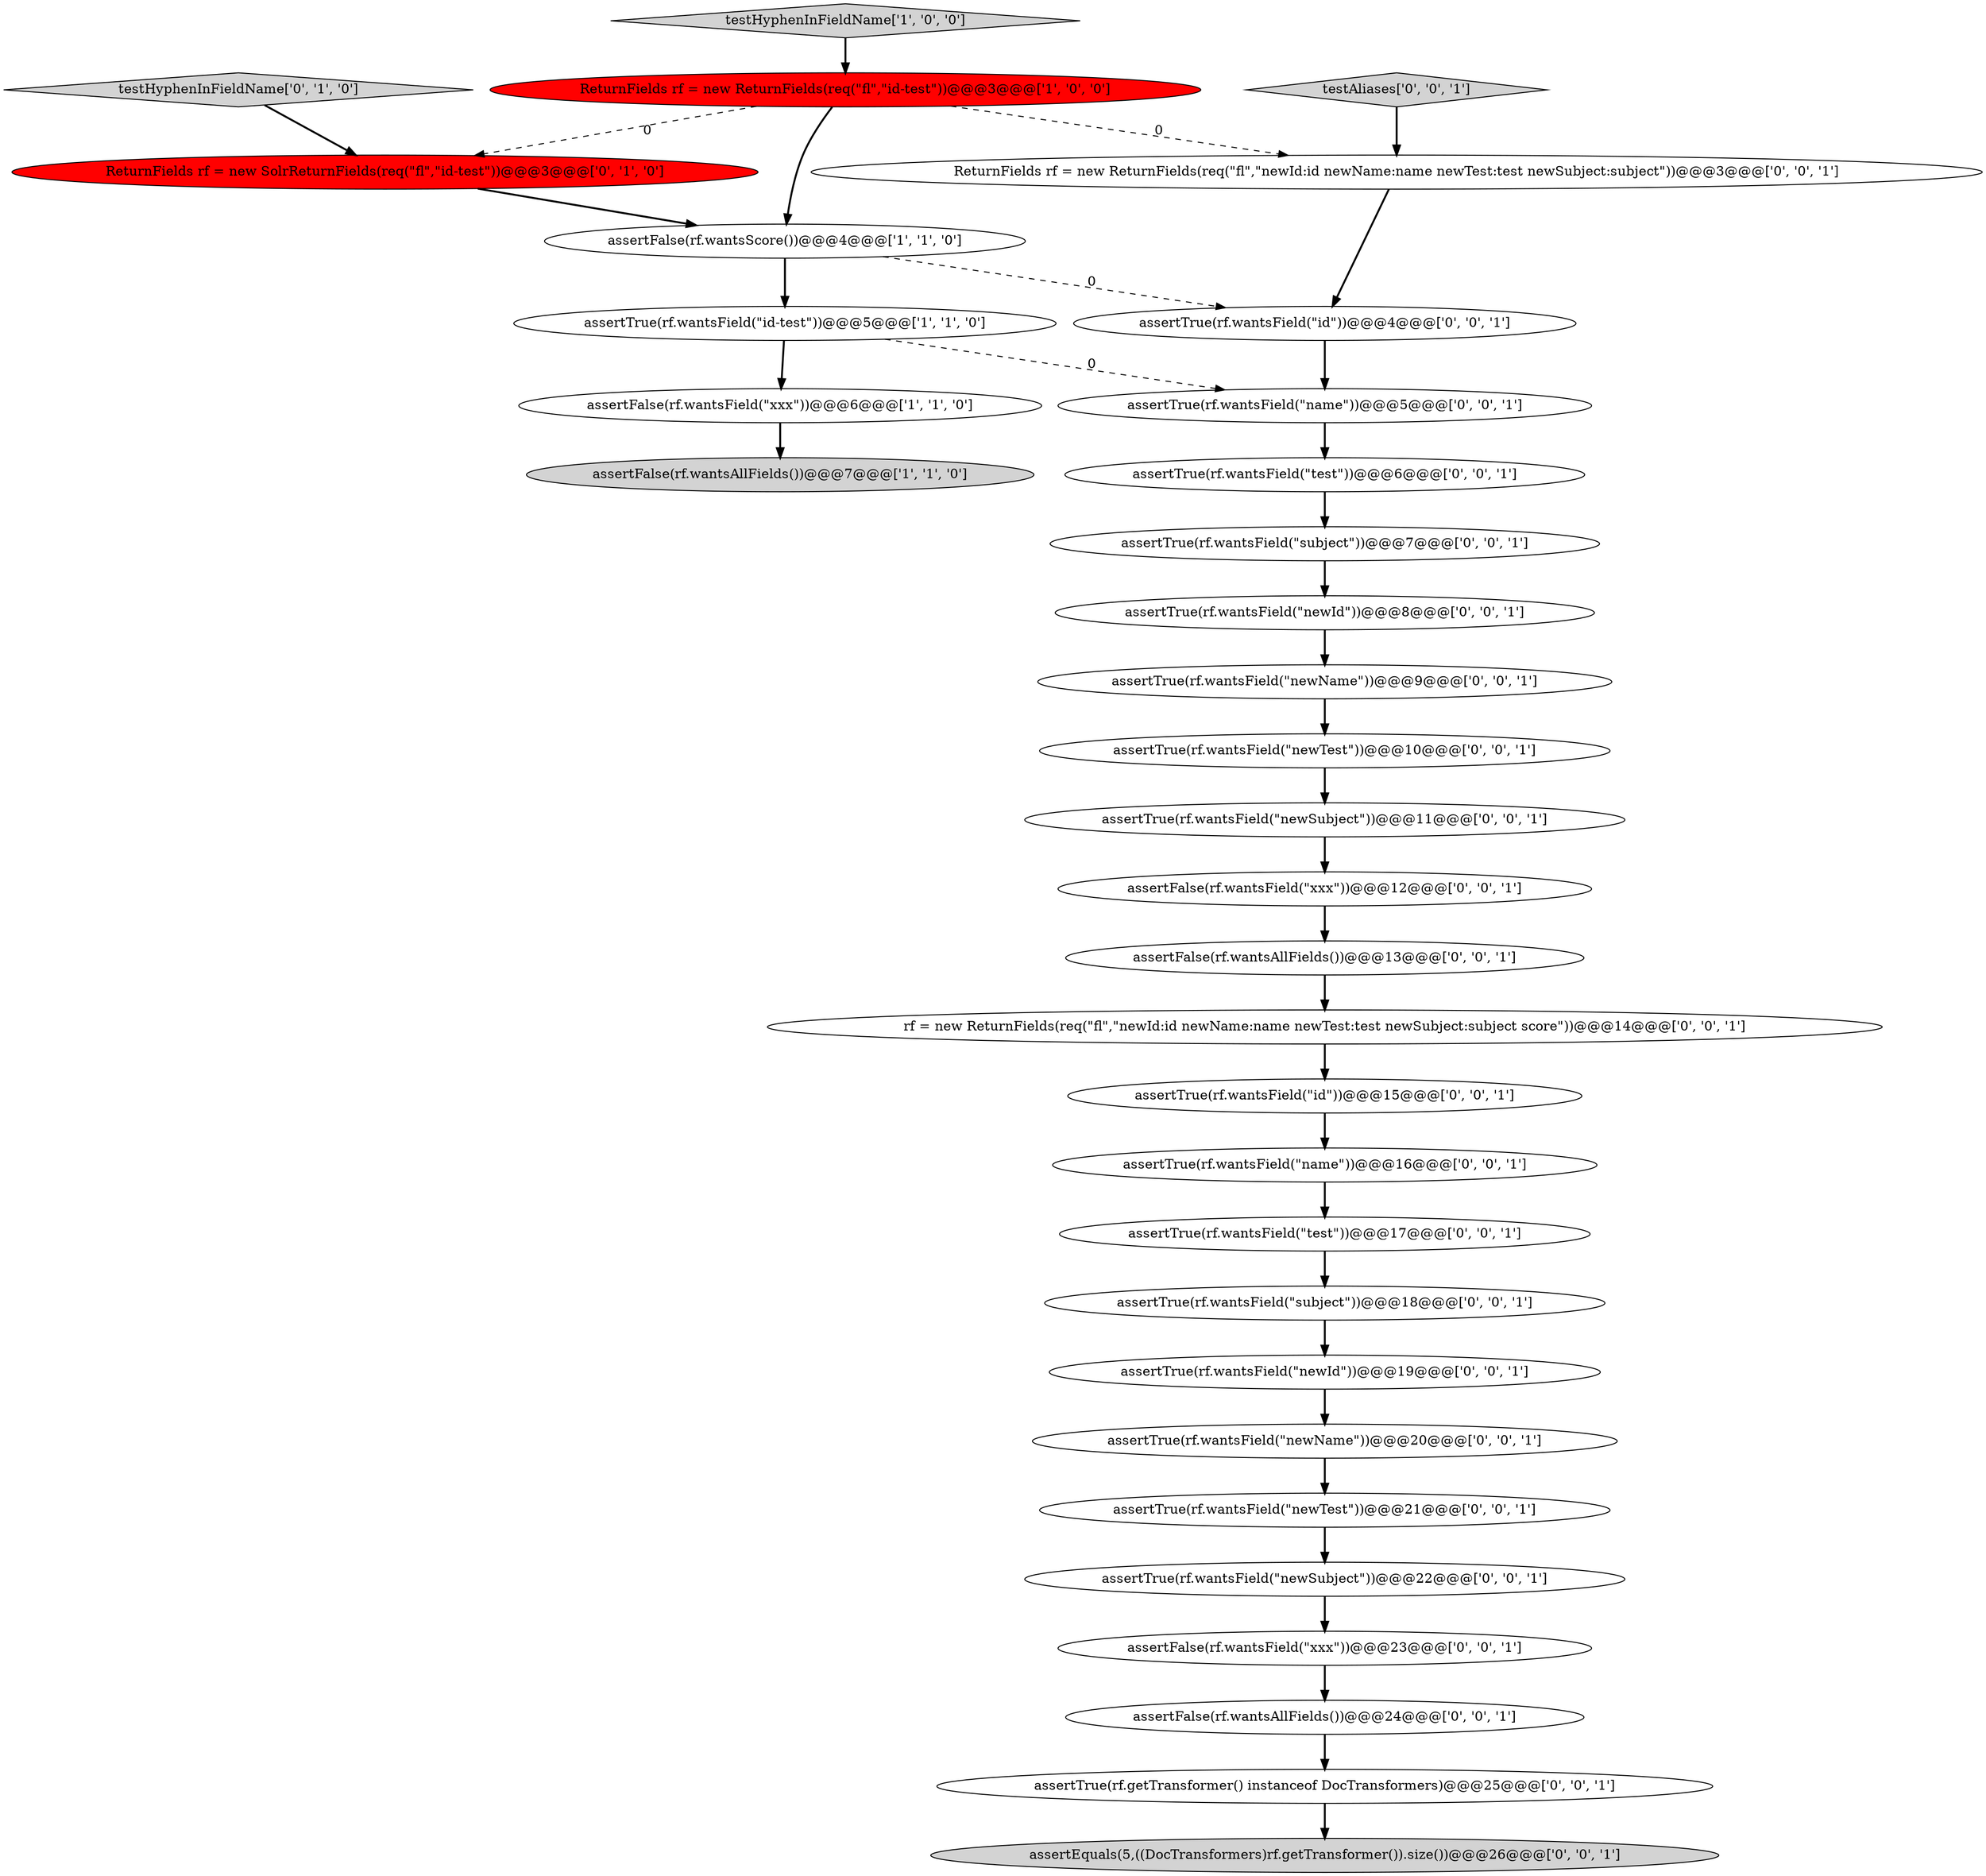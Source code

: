 digraph {
15 [style = filled, label = "assertTrue(rf.wantsField(\"subject\"))@@@18@@@['0', '0', '1']", fillcolor = white, shape = ellipse image = "AAA0AAABBB3BBB"];
9 [style = filled, label = "assertTrue(rf.wantsField(\"newTest\"))@@@10@@@['0', '0', '1']", fillcolor = white, shape = ellipse image = "AAA0AAABBB3BBB"];
22 [style = filled, label = "assertTrue(rf.wantsField(\"newSubject\"))@@@11@@@['0', '0', '1']", fillcolor = white, shape = ellipse image = "AAA0AAABBB3BBB"];
4 [style = filled, label = "testHyphenInFieldName['1', '0', '0']", fillcolor = lightgray, shape = diamond image = "AAA0AAABBB1BBB"];
8 [style = filled, label = "assertFalse(rf.wantsField(\"xxx\"))@@@23@@@['0', '0', '1']", fillcolor = white, shape = ellipse image = "AAA0AAABBB3BBB"];
17 [style = filled, label = "assertTrue(rf.wantsField(\"test\"))@@@6@@@['0', '0', '1']", fillcolor = white, shape = ellipse image = "AAA0AAABBB3BBB"];
13 [style = filled, label = "ReturnFields rf = new ReturnFields(req(\"fl\",\"newId:id newName:name newTest:test newSubject:subject\"))@@@3@@@['0', '0', '1']", fillcolor = white, shape = ellipse image = "AAA0AAABBB3BBB"];
23 [style = filled, label = "assertTrue(rf.wantsField(\"subject\"))@@@7@@@['0', '0', '1']", fillcolor = white, shape = ellipse image = "AAA0AAABBB3BBB"];
20 [style = filled, label = "assertTrue(rf.wantsField(\"newId\"))@@@8@@@['0', '0', '1']", fillcolor = white, shape = ellipse image = "AAA0AAABBB3BBB"];
19 [style = filled, label = "assertTrue(rf.wantsField(\"newName\"))@@@9@@@['0', '0', '1']", fillcolor = white, shape = ellipse image = "AAA0AAABBB3BBB"];
28 [style = filled, label = "assertTrue(rf.wantsField(\"id\"))@@@15@@@['0', '0', '1']", fillcolor = white, shape = ellipse image = "AAA0AAABBB3BBB"];
30 [style = filled, label = "rf = new ReturnFields(req(\"fl\",\"newId:id newName:name newTest:test newSubject:subject score\"))@@@14@@@['0', '0', '1']", fillcolor = white, shape = ellipse image = "AAA0AAABBB3BBB"];
32 [style = filled, label = "assertTrue(rf.wantsField(\"name\"))@@@5@@@['0', '0', '1']", fillcolor = white, shape = ellipse image = "AAA0AAABBB3BBB"];
1 [style = filled, label = "assertTrue(rf.wantsField(\"id-test\"))@@@5@@@['1', '1', '0']", fillcolor = white, shape = ellipse image = "AAA0AAABBB1BBB"];
2 [style = filled, label = "assertFalse(rf.wantsField(\"xxx\"))@@@6@@@['1', '1', '0']", fillcolor = white, shape = ellipse image = "AAA0AAABBB1BBB"];
21 [style = filled, label = "assertTrue(rf.wantsField(\"id\"))@@@4@@@['0', '0', '1']", fillcolor = white, shape = ellipse image = "AAA0AAABBB3BBB"];
10 [style = filled, label = "assertTrue(rf.wantsField(\"name\"))@@@16@@@['0', '0', '1']", fillcolor = white, shape = ellipse image = "AAA0AAABBB3BBB"];
3 [style = filled, label = "assertFalse(rf.wantsAllFields())@@@7@@@['1', '1', '0']", fillcolor = lightgray, shape = ellipse image = "AAA0AAABBB1BBB"];
11 [style = filled, label = "assertFalse(rf.wantsAllFields())@@@13@@@['0', '0', '1']", fillcolor = white, shape = ellipse image = "AAA0AAABBB3BBB"];
29 [style = filled, label = "assertEquals(5,((DocTransformers)rf.getTransformer()).size())@@@26@@@['0', '0', '1']", fillcolor = lightgray, shape = ellipse image = "AAA0AAABBB3BBB"];
12 [style = filled, label = "assertTrue(rf.wantsField(\"newId\"))@@@19@@@['0', '0', '1']", fillcolor = white, shape = ellipse image = "AAA0AAABBB3BBB"];
0 [style = filled, label = "assertFalse(rf.wantsScore())@@@4@@@['1', '1', '0']", fillcolor = white, shape = ellipse image = "AAA0AAABBB1BBB"];
27 [style = filled, label = "assertFalse(rf.wantsAllFields())@@@24@@@['0', '0', '1']", fillcolor = white, shape = ellipse image = "AAA0AAABBB3BBB"];
14 [style = filled, label = "assertTrue(rf.wantsField(\"newName\"))@@@20@@@['0', '0', '1']", fillcolor = white, shape = ellipse image = "AAA0AAABBB3BBB"];
24 [style = filled, label = "assertTrue(rf.wantsField(\"test\"))@@@17@@@['0', '0', '1']", fillcolor = white, shape = ellipse image = "AAA0AAABBB3BBB"];
18 [style = filled, label = "assertFalse(rf.wantsField(\"xxx\"))@@@12@@@['0', '0', '1']", fillcolor = white, shape = ellipse image = "AAA0AAABBB3BBB"];
7 [style = filled, label = "ReturnFields rf = new SolrReturnFields(req(\"fl\",\"id-test\"))@@@3@@@['0', '1', '0']", fillcolor = red, shape = ellipse image = "AAA1AAABBB2BBB"];
5 [style = filled, label = "ReturnFields rf = new ReturnFields(req(\"fl\",\"id-test\"))@@@3@@@['1', '0', '0']", fillcolor = red, shape = ellipse image = "AAA1AAABBB1BBB"];
31 [style = filled, label = "assertTrue(rf.getTransformer() instanceof DocTransformers)@@@25@@@['0', '0', '1']", fillcolor = white, shape = ellipse image = "AAA0AAABBB3BBB"];
16 [style = filled, label = "testAliases['0', '0', '1']", fillcolor = lightgray, shape = diamond image = "AAA0AAABBB3BBB"];
6 [style = filled, label = "testHyphenInFieldName['0', '1', '0']", fillcolor = lightgray, shape = diamond image = "AAA0AAABBB2BBB"];
26 [style = filled, label = "assertTrue(rf.wantsField(\"newTest\"))@@@21@@@['0', '0', '1']", fillcolor = white, shape = ellipse image = "AAA0AAABBB3BBB"];
25 [style = filled, label = "assertTrue(rf.wantsField(\"newSubject\"))@@@22@@@['0', '0', '1']", fillcolor = white, shape = ellipse image = "AAA0AAABBB3BBB"];
9->22 [style = bold, label=""];
5->13 [style = dashed, label="0"];
23->20 [style = bold, label=""];
16->13 [style = bold, label=""];
28->10 [style = bold, label=""];
10->24 [style = bold, label=""];
2->3 [style = bold, label=""];
26->25 [style = bold, label=""];
18->11 [style = bold, label=""];
27->31 [style = bold, label=""];
31->29 [style = bold, label=""];
7->0 [style = bold, label=""];
1->32 [style = dashed, label="0"];
17->23 [style = bold, label=""];
14->26 [style = bold, label=""];
22->18 [style = bold, label=""];
30->28 [style = bold, label=""];
5->0 [style = bold, label=""];
19->9 [style = bold, label=""];
0->21 [style = dashed, label="0"];
0->1 [style = bold, label=""];
21->32 [style = bold, label=""];
12->14 [style = bold, label=""];
25->8 [style = bold, label=""];
1->2 [style = bold, label=""];
15->12 [style = bold, label=""];
5->7 [style = dashed, label="0"];
6->7 [style = bold, label=""];
20->19 [style = bold, label=""];
13->21 [style = bold, label=""];
8->27 [style = bold, label=""];
4->5 [style = bold, label=""];
32->17 [style = bold, label=""];
11->30 [style = bold, label=""];
24->15 [style = bold, label=""];
}

